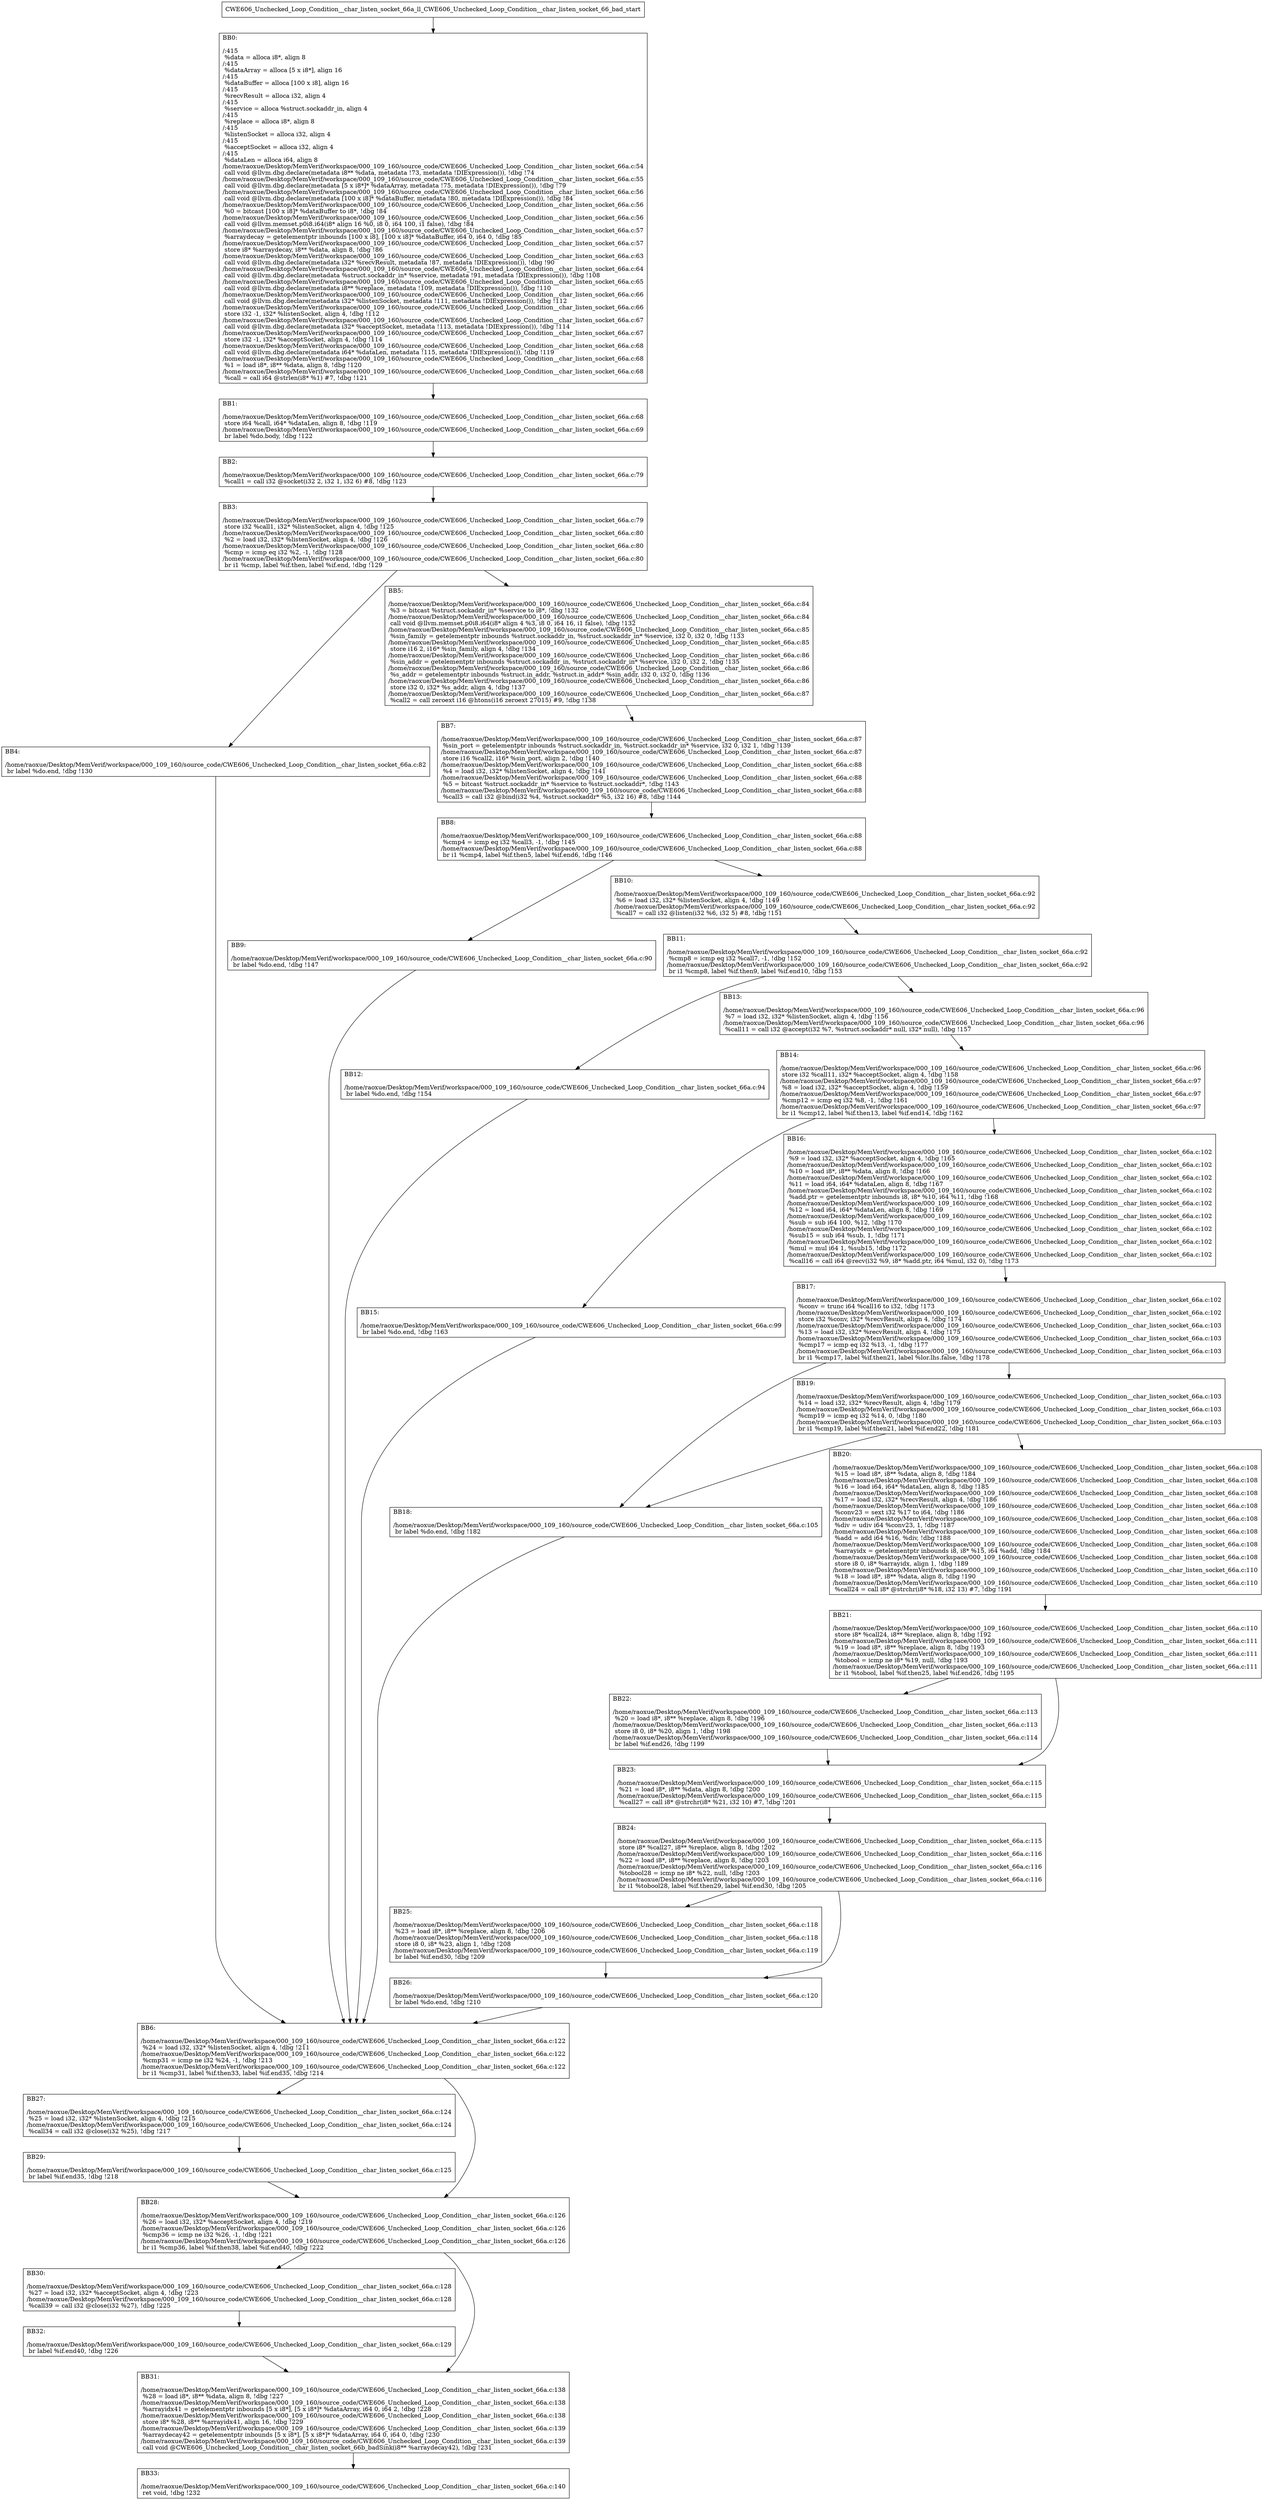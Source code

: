 digraph "CFG for'CWE606_Unchecked_Loop_Condition__char_listen_socket_66a_ll_CWE606_Unchecked_Loop_Condition__char_listen_socket_66_bad' function" {
	BBCWE606_Unchecked_Loop_Condition__char_listen_socket_66a_ll_CWE606_Unchecked_Loop_Condition__char_listen_socket_66_bad_start[shape=record,label="{CWE606_Unchecked_Loop_Condition__char_listen_socket_66a_ll_CWE606_Unchecked_Loop_Condition__char_listen_socket_66_bad_start}"];
	BBCWE606_Unchecked_Loop_Condition__char_listen_socket_66a_ll_CWE606_Unchecked_Loop_Condition__char_listen_socket_66_bad_start-> CWE606_Unchecked_Loop_Condition__char_listen_socket_66a_ll_CWE606_Unchecked_Loop_Condition__char_listen_socket_66_badBB0;
	CWE606_Unchecked_Loop_Condition__char_listen_socket_66a_ll_CWE606_Unchecked_Loop_Condition__char_listen_socket_66_badBB0 [shape=record, label="{BB0:\l\l/:415\l
  %data = alloca i8*, align 8\l
/:415\l
  %dataArray = alloca [5 x i8*], align 16\l
/:415\l
  %dataBuffer = alloca [100 x i8], align 16\l
/:415\l
  %recvResult = alloca i32, align 4\l
/:415\l
  %service = alloca %struct.sockaddr_in, align 4\l
/:415\l
  %replace = alloca i8*, align 8\l
/:415\l
  %listenSocket = alloca i32, align 4\l
/:415\l
  %acceptSocket = alloca i32, align 4\l
/:415\l
  %dataLen = alloca i64, align 8\l
/home/raoxue/Desktop/MemVerif/workspace/000_109_160/source_code/CWE606_Unchecked_Loop_Condition__char_listen_socket_66a.c:54\l
  call void @llvm.dbg.declare(metadata i8** %data, metadata !73, metadata !DIExpression()), !dbg !74\l
/home/raoxue/Desktop/MemVerif/workspace/000_109_160/source_code/CWE606_Unchecked_Loop_Condition__char_listen_socket_66a.c:55\l
  call void @llvm.dbg.declare(metadata [5 x i8*]* %dataArray, metadata !75, metadata !DIExpression()), !dbg !79\l
/home/raoxue/Desktop/MemVerif/workspace/000_109_160/source_code/CWE606_Unchecked_Loop_Condition__char_listen_socket_66a.c:56\l
  call void @llvm.dbg.declare(metadata [100 x i8]* %dataBuffer, metadata !80, metadata !DIExpression()), !dbg !84\l
/home/raoxue/Desktop/MemVerif/workspace/000_109_160/source_code/CWE606_Unchecked_Loop_Condition__char_listen_socket_66a.c:56\l
  %0 = bitcast [100 x i8]* %dataBuffer to i8*, !dbg !84\l
/home/raoxue/Desktop/MemVerif/workspace/000_109_160/source_code/CWE606_Unchecked_Loop_Condition__char_listen_socket_66a.c:56\l
  call void @llvm.memset.p0i8.i64(i8* align 16 %0, i8 0, i64 100, i1 false), !dbg !84\l
/home/raoxue/Desktop/MemVerif/workspace/000_109_160/source_code/CWE606_Unchecked_Loop_Condition__char_listen_socket_66a.c:57\l
  %arraydecay = getelementptr inbounds [100 x i8], [100 x i8]* %dataBuffer, i64 0, i64 0, !dbg !85\l
/home/raoxue/Desktop/MemVerif/workspace/000_109_160/source_code/CWE606_Unchecked_Loop_Condition__char_listen_socket_66a.c:57\l
  store i8* %arraydecay, i8** %data, align 8, !dbg !86\l
/home/raoxue/Desktop/MemVerif/workspace/000_109_160/source_code/CWE606_Unchecked_Loop_Condition__char_listen_socket_66a.c:63\l
  call void @llvm.dbg.declare(metadata i32* %recvResult, metadata !87, metadata !DIExpression()), !dbg !90\l
/home/raoxue/Desktop/MemVerif/workspace/000_109_160/source_code/CWE606_Unchecked_Loop_Condition__char_listen_socket_66a.c:64\l
  call void @llvm.dbg.declare(metadata %struct.sockaddr_in* %service, metadata !91, metadata !DIExpression()), !dbg !108\l
/home/raoxue/Desktop/MemVerif/workspace/000_109_160/source_code/CWE606_Unchecked_Loop_Condition__char_listen_socket_66a.c:65\l
  call void @llvm.dbg.declare(metadata i8** %replace, metadata !109, metadata !DIExpression()), !dbg !110\l
/home/raoxue/Desktop/MemVerif/workspace/000_109_160/source_code/CWE606_Unchecked_Loop_Condition__char_listen_socket_66a.c:66\l
  call void @llvm.dbg.declare(metadata i32* %listenSocket, metadata !111, metadata !DIExpression()), !dbg !112\l
/home/raoxue/Desktop/MemVerif/workspace/000_109_160/source_code/CWE606_Unchecked_Loop_Condition__char_listen_socket_66a.c:66\l
  store i32 -1, i32* %listenSocket, align 4, !dbg !112\l
/home/raoxue/Desktop/MemVerif/workspace/000_109_160/source_code/CWE606_Unchecked_Loop_Condition__char_listen_socket_66a.c:67\l
  call void @llvm.dbg.declare(metadata i32* %acceptSocket, metadata !113, metadata !DIExpression()), !dbg !114\l
/home/raoxue/Desktop/MemVerif/workspace/000_109_160/source_code/CWE606_Unchecked_Loop_Condition__char_listen_socket_66a.c:67\l
  store i32 -1, i32* %acceptSocket, align 4, !dbg !114\l
/home/raoxue/Desktop/MemVerif/workspace/000_109_160/source_code/CWE606_Unchecked_Loop_Condition__char_listen_socket_66a.c:68\l
  call void @llvm.dbg.declare(metadata i64* %dataLen, metadata !115, metadata !DIExpression()), !dbg !119\l
/home/raoxue/Desktop/MemVerif/workspace/000_109_160/source_code/CWE606_Unchecked_Loop_Condition__char_listen_socket_66a.c:68\l
  %1 = load i8*, i8** %data, align 8, !dbg !120\l
/home/raoxue/Desktop/MemVerif/workspace/000_109_160/source_code/CWE606_Unchecked_Loop_Condition__char_listen_socket_66a.c:68\l
  %call = call i64 @strlen(i8* %1) #7, !dbg !121\l
}"];
	CWE606_Unchecked_Loop_Condition__char_listen_socket_66a_ll_CWE606_Unchecked_Loop_Condition__char_listen_socket_66_badBB0-> CWE606_Unchecked_Loop_Condition__char_listen_socket_66a_ll_CWE606_Unchecked_Loop_Condition__char_listen_socket_66_badBB1;
	CWE606_Unchecked_Loop_Condition__char_listen_socket_66a_ll_CWE606_Unchecked_Loop_Condition__char_listen_socket_66_badBB1 [shape=record, label="{BB1:\l\l/home/raoxue/Desktop/MemVerif/workspace/000_109_160/source_code/CWE606_Unchecked_Loop_Condition__char_listen_socket_66a.c:68\l
  store i64 %call, i64* %dataLen, align 8, !dbg !119\l
/home/raoxue/Desktop/MemVerif/workspace/000_109_160/source_code/CWE606_Unchecked_Loop_Condition__char_listen_socket_66a.c:69\l
  br label %do.body, !dbg !122\l
}"];
	CWE606_Unchecked_Loop_Condition__char_listen_socket_66a_ll_CWE606_Unchecked_Loop_Condition__char_listen_socket_66_badBB1-> CWE606_Unchecked_Loop_Condition__char_listen_socket_66a_ll_CWE606_Unchecked_Loop_Condition__char_listen_socket_66_badBB2;
	CWE606_Unchecked_Loop_Condition__char_listen_socket_66a_ll_CWE606_Unchecked_Loop_Condition__char_listen_socket_66_badBB2 [shape=record, label="{BB2:\l\l/home/raoxue/Desktop/MemVerif/workspace/000_109_160/source_code/CWE606_Unchecked_Loop_Condition__char_listen_socket_66a.c:79\l
  %call1 = call i32 @socket(i32 2, i32 1, i32 6) #8, !dbg !123\l
}"];
	CWE606_Unchecked_Loop_Condition__char_listen_socket_66a_ll_CWE606_Unchecked_Loop_Condition__char_listen_socket_66_badBB2-> CWE606_Unchecked_Loop_Condition__char_listen_socket_66a_ll_CWE606_Unchecked_Loop_Condition__char_listen_socket_66_badBB3;
	CWE606_Unchecked_Loop_Condition__char_listen_socket_66a_ll_CWE606_Unchecked_Loop_Condition__char_listen_socket_66_badBB3 [shape=record, label="{BB3:\l\l/home/raoxue/Desktop/MemVerif/workspace/000_109_160/source_code/CWE606_Unchecked_Loop_Condition__char_listen_socket_66a.c:79\l
  store i32 %call1, i32* %listenSocket, align 4, !dbg !125\l
/home/raoxue/Desktop/MemVerif/workspace/000_109_160/source_code/CWE606_Unchecked_Loop_Condition__char_listen_socket_66a.c:80\l
  %2 = load i32, i32* %listenSocket, align 4, !dbg !126\l
/home/raoxue/Desktop/MemVerif/workspace/000_109_160/source_code/CWE606_Unchecked_Loop_Condition__char_listen_socket_66a.c:80\l
  %cmp = icmp eq i32 %2, -1, !dbg !128\l
/home/raoxue/Desktop/MemVerif/workspace/000_109_160/source_code/CWE606_Unchecked_Loop_Condition__char_listen_socket_66a.c:80\l
  br i1 %cmp, label %if.then, label %if.end, !dbg !129\l
}"];
	CWE606_Unchecked_Loop_Condition__char_listen_socket_66a_ll_CWE606_Unchecked_Loop_Condition__char_listen_socket_66_badBB3-> CWE606_Unchecked_Loop_Condition__char_listen_socket_66a_ll_CWE606_Unchecked_Loop_Condition__char_listen_socket_66_badBB4;
	CWE606_Unchecked_Loop_Condition__char_listen_socket_66a_ll_CWE606_Unchecked_Loop_Condition__char_listen_socket_66_badBB3-> CWE606_Unchecked_Loop_Condition__char_listen_socket_66a_ll_CWE606_Unchecked_Loop_Condition__char_listen_socket_66_badBB5;
	CWE606_Unchecked_Loop_Condition__char_listen_socket_66a_ll_CWE606_Unchecked_Loop_Condition__char_listen_socket_66_badBB4 [shape=record, label="{BB4:\l\l/home/raoxue/Desktop/MemVerif/workspace/000_109_160/source_code/CWE606_Unchecked_Loop_Condition__char_listen_socket_66a.c:82\l
  br label %do.end, !dbg !130\l
}"];
	CWE606_Unchecked_Loop_Condition__char_listen_socket_66a_ll_CWE606_Unchecked_Loop_Condition__char_listen_socket_66_badBB4-> CWE606_Unchecked_Loop_Condition__char_listen_socket_66a_ll_CWE606_Unchecked_Loop_Condition__char_listen_socket_66_badBB6;
	CWE606_Unchecked_Loop_Condition__char_listen_socket_66a_ll_CWE606_Unchecked_Loop_Condition__char_listen_socket_66_badBB5 [shape=record, label="{BB5:\l\l/home/raoxue/Desktop/MemVerif/workspace/000_109_160/source_code/CWE606_Unchecked_Loop_Condition__char_listen_socket_66a.c:84\l
  %3 = bitcast %struct.sockaddr_in* %service to i8*, !dbg !132\l
/home/raoxue/Desktop/MemVerif/workspace/000_109_160/source_code/CWE606_Unchecked_Loop_Condition__char_listen_socket_66a.c:84\l
  call void @llvm.memset.p0i8.i64(i8* align 4 %3, i8 0, i64 16, i1 false), !dbg !132\l
/home/raoxue/Desktop/MemVerif/workspace/000_109_160/source_code/CWE606_Unchecked_Loop_Condition__char_listen_socket_66a.c:85\l
  %sin_family = getelementptr inbounds %struct.sockaddr_in, %struct.sockaddr_in* %service, i32 0, i32 0, !dbg !133\l
/home/raoxue/Desktop/MemVerif/workspace/000_109_160/source_code/CWE606_Unchecked_Loop_Condition__char_listen_socket_66a.c:85\l
  store i16 2, i16* %sin_family, align 4, !dbg !134\l
/home/raoxue/Desktop/MemVerif/workspace/000_109_160/source_code/CWE606_Unchecked_Loop_Condition__char_listen_socket_66a.c:86\l
  %sin_addr = getelementptr inbounds %struct.sockaddr_in, %struct.sockaddr_in* %service, i32 0, i32 2, !dbg !135\l
/home/raoxue/Desktop/MemVerif/workspace/000_109_160/source_code/CWE606_Unchecked_Loop_Condition__char_listen_socket_66a.c:86\l
  %s_addr = getelementptr inbounds %struct.in_addr, %struct.in_addr* %sin_addr, i32 0, i32 0, !dbg !136\l
/home/raoxue/Desktop/MemVerif/workspace/000_109_160/source_code/CWE606_Unchecked_Loop_Condition__char_listen_socket_66a.c:86\l
  store i32 0, i32* %s_addr, align 4, !dbg !137\l
/home/raoxue/Desktop/MemVerif/workspace/000_109_160/source_code/CWE606_Unchecked_Loop_Condition__char_listen_socket_66a.c:87\l
  %call2 = call zeroext i16 @htons(i16 zeroext 27015) #9, !dbg !138\l
}"];
	CWE606_Unchecked_Loop_Condition__char_listen_socket_66a_ll_CWE606_Unchecked_Loop_Condition__char_listen_socket_66_badBB5-> CWE606_Unchecked_Loop_Condition__char_listen_socket_66a_ll_CWE606_Unchecked_Loop_Condition__char_listen_socket_66_badBB7;
	CWE606_Unchecked_Loop_Condition__char_listen_socket_66a_ll_CWE606_Unchecked_Loop_Condition__char_listen_socket_66_badBB7 [shape=record, label="{BB7:\l\l/home/raoxue/Desktop/MemVerif/workspace/000_109_160/source_code/CWE606_Unchecked_Loop_Condition__char_listen_socket_66a.c:87\l
  %sin_port = getelementptr inbounds %struct.sockaddr_in, %struct.sockaddr_in* %service, i32 0, i32 1, !dbg !139\l
/home/raoxue/Desktop/MemVerif/workspace/000_109_160/source_code/CWE606_Unchecked_Loop_Condition__char_listen_socket_66a.c:87\l
  store i16 %call2, i16* %sin_port, align 2, !dbg !140\l
/home/raoxue/Desktop/MemVerif/workspace/000_109_160/source_code/CWE606_Unchecked_Loop_Condition__char_listen_socket_66a.c:88\l
  %4 = load i32, i32* %listenSocket, align 4, !dbg !141\l
/home/raoxue/Desktop/MemVerif/workspace/000_109_160/source_code/CWE606_Unchecked_Loop_Condition__char_listen_socket_66a.c:88\l
  %5 = bitcast %struct.sockaddr_in* %service to %struct.sockaddr*, !dbg !143\l
/home/raoxue/Desktop/MemVerif/workspace/000_109_160/source_code/CWE606_Unchecked_Loop_Condition__char_listen_socket_66a.c:88\l
  %call3 = call i32 @bind(i32 %4, %struct.sockaddr* %5, i32 16) #8, !dbg !144\l
}"];
	CWE606_Unchecked_Loop_Condition__char_listen_socket_66a_ll_CWE606_Unchecked_Loop_Condition__char_listen_socket_66_badBB7-> CWE606_Unchecked_Loop_Condition__char_listen_socket_66a_ll_CWE606_Unchecked_Loop_Condition__char_listen_socket_66_badBB8;
	CWE606_Unchecked_Loop_Condition__char_listen_socket_66a_ll_CWE606_Unchecked_Loop_Condition__char_listen_socket_66_badBB8 [shape=record, label="{BB8:\l\l/home/raoxue/Desktop/MemVerif/workspace/000_109_160/source_code/CWE606_Unchecked_Loop_Condition__char_listen_socket_66a.c:88\l
  %cmp4 = icmp eq i32 %call3, -1, !dbg !145\l
/home/raoxue/Desktop/MemVerif/workspace/000_109_160/source_code/CWE606_Unchecked_Loop_Condition__char_listen_socket_66a.c:88\l
  br i1 %cmp4, label %if.then5, label %if.end6, !dbg !146\l
}"];
	CWE606_Unchecked_Loop_Condition__char_listen_socket_66a_ll_CWE606_Unchecked_Loop_Condition__char_listen_socket_66_badBB8-> CWE606_Unchecked_Loop_Condition__char_listen_socket_66a_ll_CWE606_Unchecked_Loop_Condition__char_listen_socket_66_badBB9;
	CWE606_Unchecked_Loop_Condition__char_listen_socket_66a_ll_CWE606_Unchecked_Loop_Condition__char_listen_socket_66_badBB8-> CWE606_Unchecked_Loop_Condition__char_listen_socket_66a_ll_CWE606_Unchecked_Loop_Condition__char_listen_socket_66_badBB10;
	CWE606_Unchecked_Loop_Condition__char_listen_socket_66a_ll_CWE606_Unchecked_Loop_Condition__char_listen_socket_66_badBB9 [shape=record, label="{BB9:\l\l/home/raoxue/Desktop/MemVerif/workspace/000_109_160/source_code/CWE606_Unchecked_Loop_Condition__char_listen_socket_66a.c:90\l
  br label %do.end, !dbg !147\l
}"];
	CWE606_Unchecked_Loop_Condition__char_listen_socket_66a_ll_CWE606_Unchecked_Loop_Condition__char_listen_socket_66_badBB9-> CWE606_Unchecked_Loop_Condition__char_listen_socket_66a_ll_CWE606_Unchecked_Loop_Condition__char_listen_socket_66_badBB6;
	CWE606_Unchecked_Loop_Condition__char_listen_socket_66a_ll_CWE606_Unchecked_Loop_Condition__char_listen_socket_66_badBB10 [shape=record, label="{BB10:\l\l/home/raoxue/Desktop/MemVerif/workspace/000_109_160/source_code/CWE606_Unchecked_Loop_Condition__char_listen_socket_66a.c:92\l
  %6 = load i32, i32* %listenSocket, align 4, !dbg !149\l
/home/raoxue/Desktop/MemVerif/workspace/000_109_160/source_code/CWE606_Unchecked_Loop_Condition__char_listen_socket_66a.c:92\l
  %call7 = call i32 @listen(i32 %6, i32 5) #8, !dbg !151\l
}"];
	CWE606_Unchecked_Loop_Condition__char_listen_socket_66a_ll_CWE606_Unchecked_Loop_Condition__char_listen_socket_66_badBB10-> CWE606_Unchecked_Loop_Condition__char_listen_socket_66a_ll_CWE606_Unchecked_Loop_Condition__char_listen_socket_66_badBB11;
	CWE606_Unchecked_Loop_Condition__char_listen_socket_66a_ll_CWE606_Unchecked_Loop_Condition__char_listen_socket_66_badBB11 [shape=record, label="{BB11:\l\l/home/raoxue/Desktop/MemVerif/workspace/000_109_160/source_code/CWE606_Unchecked_Loop_Condition__char_listen_socket_66a.c:92\l
  %cmp8 = icmp eq i32 %call7, -1, !dbg !152\l
/home/raoxue/Desktop/MemVerif/workspace/000_109_160/source_code/CWE606_Unchecked_Loop_Condition__char_listen_socket_66a.c:92\l
  br i1 %cmp8, label %if.then9, label %if.end10, !dbg !153\l
}"];
	CWE606_Unchecked_Loop_Condition__char_listen_socket_66a_ll_CWE606_Unchecked_Loop_Condition__char_listen_socket_66_badBB11-> CWE606_Unchecked_Loop_Condition__char_listen_socket_66a_ll_CWE606_Unchecked_Loop_Condition__char_listen_socket_66_badBB12;
	CWE606_Unchecked_Loop_Condition__char_listen_socket_66a_ll_CWE606_Unchecked_Loop_Condition__char_listen_socket_66_badBB11-> CWE606_Unchecked_Loop_Condition__char_listen_socket_66a_ll_CWE606_Unchecked_Loop_Condition__char_listen_socket_66_badBB13;
	CWE606_Unchecked_Loop_Condition__char_listen_socket_66a_ll_CWE606_Unchecked_Loop_Condition__char_listen_socket_66_badBB12 [shape=record, label="{BB12:\l\l/home/raoxue/Desktop/MemVerif/workspace/000_109_160/source_code/CWE606_Unchecked_Loop_Condition__char_listen_socket_66a.c:94\l
  br label %do.end, !dbg !154\l
}"];
	CWE606_Unchecked_Loop_Condition__char_listen_socket_66a_ll_CWE606_Unchecked_Loop_Condition__char_listen_socket_66_badBB12-> CWE606_Unchecked_Loop_Condition__char_listen_socket_66a_ll_CWE606_Unchecked_Loop_Condition__char_listen_socket_66_badBB6;
	CWE606_Unchecked_Loop_Condition__char_listen_socket_66a_ll_CWE606_Unchecked_Loop_Condition__char_listen_socket_66_badBB13 [shape=record, label="{BB13:\l\l/home/raoxue/Desktop/MemVerif/workspace/000_109_160/source_code/CWE606_Unchecked_Loop_Condition__char_listen_socket_66a.c:96\l
  %7 = load i32, i32* %listenSocket, align 4, !dbg !156\l
/home/raoxue/Desktop/MemVerif/workspace/000_109_160/source_code/CWE606_Unchecked_Loop_Condition__char_listen_socket_66a.c:96\l
  %call11 = call i32 @accept(i32 %7, %struct.sockaddr* null, i32* null), !dbg !157\l
}"];
	CWE606_Unchecked_Loop_Condition__char_listen_socket_66a_ll_CWE606_Unchecked_Loop_Condition__char_listen_socket_66_badBB13-> CWE606_Unchecked_Loop_Condition__char_listen_socket_66a_ll_CWE606_Unchecked_Loop_Condition__char_listen_socket_66_badBB14;
	CWE606_Unchecked_Loop_Condition__char_listen_socket_66a_ll_CWE606_Unchecked_Loop_Condition__char_listen_socket_66_badBB14 [shape=record, label="{BB14:\l\l/home/raoxue/Desktop/MemVerif/workspace/000_109_160/source_code/CWE606_Unchecked_Loop_Condition__char_listen_socket_66a.c:96\l
  store i32 %call11, i32* %acceptSocket, align 4, !dbg !158\l
/home/raoxue/Desktop/MemVerif/workspace/000_109_160/source_code/CWE606_Unchecked_Loop_Condition__char_listen_socket_66a.c:97\l
  %8 = load i32, i32* %acceptSocket, align 4, !dbg !159\l
/home/raoxue/Desktop/MemVerif/workspace/000_109_160/source_code/CWE606_Unchecked_Loop_Condition__char_listen_socket_66a.c:97\l
  %cmp12 = icmp eq i32 %8, -1, !dbg !161\l
/home/raoxue/Desktop/MemVerif/workspace/000_109_160/source_code/CWE606_Unchecked_Loop_Condition__char_listen_socket_66a.c:97\l
  br i1 %cmp12, label %if.then13, label %if.end14, !dbg !162\l
}"];
	CWE606_Unchecked_Loop_Condition__char_listen_socket_66a_ll_CWE606_Unchecked_Loop_Condition__char_listen_socket_66_badBB14-> CWE606_Unchecked_Loop_Condition__char_listen_socket_66a_ll_CWE606_Unchecked_Loop_Condition__char_listen_socket_66_badBB15;
	CWE606_Unchecked_Loop_Condition__char_listen_socket_66a_ll_CWE606_Unchecked_Loop_Condition__char_listen_socket_66_badBB14-> CWE606_Unchecked_Loop_Condition__char_listen_socket_66a_ll_CWE606_Unchecked_Loop_Condition__char_listen_socket_66_badBB16;
	CWE606_Unchecked_Loop_Condition__char_listen_socket_66a_ll_CWE606_Unchecked_Loop_Condition__char_listen_socket_66_badBB15 [shape=record, label="{BB15:\l\l/home/raoxue/Desktop/MemVerif/workspace/000_109_160/source_code/CWE606_Unchecked_Loop_Condition__char_listen_socket_66a.c:99\l
  br label %do.end, !dbg !163\l
}"];
	CWE606_Unchecked_Loop_Condition__char_listen_socket_66a_ll_CWE606_Unchecked_Loop_Condition__char_listen_socket_66_badBB15-> CWE606_Unchecked_Loop_Condition__char_listen_socket_66a_ll_CWE606_Unchecked_Loop_Condition__char_listen_socket_66_badBB6;
	CWE606_Unchecked_Loop_Condition__char_listen_socket_66a_ll_CWE606_Unchecked_Loop_Condition__char_listen_socket_66_badBB16 [shape=record, label="{BB16:\l\l/home/raoxue/Desktop/MemVerif/workspace/000_109_160/source_code/CWE606_Unchecked_Loop_Condition__char_listen_socket_66a.c:102\l
  %9 = load i32, i32* %acceptSocket, align 4, !dbg !165\l
/home/raoxue/Desktop/MemVerif/workspace/000_109_160/source_code/CWE606_Unchecked_Loop_Condition__char_listen_socket_66a.c:102\l
  %10 = load i8*, i8** %data, align 8, !dbg !166\l
/home/raoxue/Desktop/MemVerif/workspace/000_109_160/source_code/CWE606_Unchecked_Loop_Condition__char_listen_socket_66a.c:102\l
  %11 = load i64, i64* %dataLen, align 8, !dbg !167\l
/home/raoxue/Desktop/MemVerif/workspace/000_109_160/source_code/CWE606_Unchecked_Loop_Condition__char_listen_socket_66a.c:102\l
  %add.ptr = getelementptr inbounds i8, i8* %10, i64 %11, !dbg !168\l
/home/raoxue/Desktop/MemVerif/workspace/000_109_160/source_code/CWE606_Unchecked_Loop_Condition__char_listen_socket_66a.c:102\l
  %12 = load i64, i64* %dataLen, align 8, !dbg !169\l
/home/raoxue/Desktop/MemVerif/workspace/000_109_160/source_code/CWE606_Unchecked_Loop_Condition__char_listen_socket_66a.c:102\l
  %sub = sub i64 100, %12, !dbg !170\l
/home/raoxue/Desktop/MemVerif/workspace/000_109_160/source_code/CWE606_Unchecked_Loop_Condition__char_listen_socket_66a.c:102\l
  %sub15 = sub i64 %sub, 1, !dbg !171\l
/home/raoxue/Desktop/MemVerif/workspace/000_109_160/source_code/CWE606_Unchecked_Loop_Condition__char_listen_socket_66a.c:102\l
  %mul = mul i64 1, %sub15, !dbg !172\l
/home/raoxue/Desktop/MemVerif/workspace/000_109_160/source_code/CWE606_Unchecked_Loop_Condition__char_listen_socket_66a.c:102\l
  %call16 = call i64 @recv(i32 %9, i8* %add.ptr, i64 %mul, i32 0), !dbg !173\l
}"];
	CWE606_Unchecked_Loop_Condition__char_listen_socket_66a_ll_CWE606_Unchecked_Loop_Condition__char_listen_socket_66_badBB16-> CWE606_Unchecked_Loop_Condition__char_listen_socket_66a_ll_CWE606_Unchecked_Loop_Condition__char_listen_socket_66_badBB17;
	CWE606_Unchecked_Loop_Condition__char_listen_socket_66a_ll_CWE606_Unchecked_Loop_Condition__char_listen_socket_66_badBB17 [shape=record, label="{BB17:\l\l/home/raoxue/Desktop/MemVerif/workspace/000_109_160/source_code/CWE606_Unchecked_Loop_Condition__char_listen_socket_66a.c:102\l
  %conv = trunc i64 %call16 to i32, !dbg !173\l
/home/raoxue/Desktop/MemVerif/workspace/000_109_160/source_code/CWE606_Unchecked_Loop_Condition__char_listen_socket_66a.c:102\l
  store i32 %conv, i32* %recvResult, align 4, !dbg !174\l
/home/raoxue/Desktop/MemVerif/workspace/000_109_160/source_code/CWE606_Unchecked_Loop_Condition__char_listen_socket_66a.c:103\l
  %13 = load i32, i32* %recvResult, align 4, !dbg !175\l
/home/raoxue/Desktop/MemVerif/workspace/000_109_160/source_code/CWE606_Unchecked_Loop_Condition__char_listen_socket_66a.c:103\l
  %cmp17 = icmp eq i32 %13, -1, !dbg !177\l
/home/raoxue/Desktop/MemVerif/workspace/000_109_160/source_code/CWE606_Unchecked_Loop_Condition__char_listen_socket_66a.c:103\l
  br i1 %cmp17, label %if.then21, label %lor.lhs.false, !dbg !178\l
}"];
	CWE606_Unchecked_Loop_Condition__char_listen_socket_66a_ll_CWE606_Unchecked_Loop_Condition__char_listen_socket_66_badBB17-> CWE606_Unchecked_Loop_Condition__char_listen_socket_66a_ll_CWE606_Unchecked_Loop_Condition__char_listen_socket_66_badBB18;
	CWE606_Unchecked_Loop_Condition__char_listen_socket_66a_ll_CWE606_Unchecked_Loop_Condition__char_listen_socket_66_badBB17-> CWE606_Unchecked_Loop_Condition__char_listen_socket_66a_ll_CWE606_Unchecked_Loop_Condition__char_listen_socket_66_badBB19;
	CWE606_Unchecked_Loop_Condition__char_listen_socket_66a_ll_CWE606_Unchecked_Loop_Condition__char_listen_socket_66_badBB19 [shape=record, label="{BB19:\l\l/home/raoxue/Desktop/MemVerif/workspace/000_109_160/source_code/CWE606_Unchecked_Loop_Condition__char_listen_socket_66a.c:103\l
  %14 = load i32, i32* %recvResult, align 4, !dbg !179\l
/home/raoxue/Desktop/MemVerif/workspace/000_109_160/source_code/CWE606_Unchecked_Loop_Condition__char_listen_socket_66a.c:103\l
  %cmp19 = icmp eq i32 %14, 0, !dbg !180\l
/home/raoxue/Desktop/MemVerif/workspace/000_109_160/source_code/CWE606_Unchecked_Loop_Condition__char_listen_socket_66a.c:103\l
  br i1 %cmp19, label %if.then21, label %if.end22, !dbg !181\l
}"];
	CWE606_Unchecked_Loop_Condition__char_listen_socket_66a_ll_CWE606_Unchecked_Loop_Condition__char_listen_socket_66_badBB19-> CWE606_Unchecked_Loop_Condition__char_listen_socket_66a_ll_CWE606_Unchecked_Loop_Condition__char_listen_socket_66_badBB18;
	CWE606_Unchecked_Loop_Condition__char_listen_socket_66a_ll_CWE606_Unchecked_Loop_Condition__char_listen_socket_66_badBB19-> CWE606_Unchecked_Loop_Condition__char_listen_socket_66a_ll_CWE606_Unchecked_Loop_Condition__char_listen_socket_66_badBB20;
	CWE606_Unchecked_Loop_Condition__char_listen_socket_66a_ll_CWE606_Unchecked_Loop_Condition__char_listen_socket_66_badBB18 [shape=record, label="{BB18:\l\l/home/raoxue/Desktop/MemVerif/workspace/000_109_160/source_code/CWE606_Unchecked_Loop_Condition__char_listen_socket_66a.c:105\l
  br label %do.end, !dbg !182\l
}"];
	CWE606_Unchecked_Loop_Condition__char_listen_socket_66a_ll_CWE606_Unchecked_Loop_Condition__char_listen_socket_66_badBB18-> CWE606_Unchecked_Loop_Condition__char_listen_socket_66a_ll_CWE606_Unchecked_Loop_Condition__char_listen_socket_66_badBB6;
	CWE606_Unchecked_Loop_Condition__char_listen_socket_66a_ll_CWE606_Unchecked_Loop_Condition__char_listen_socket_66_badBB20 [shape=record, label="{BB20:\l\l/home/raoxue/Desktop/MemVerif/workspace/000_109_160/source_code/CWE606_Unchecked_Loop_Condition__char_listen_socket_66a.c:108\l
  %15 = load i8*, i8** %data, align 8, !dbg !184\l
/home/raoxue/Desktop/MemVerif/workspace/000_109_160/source_code/CWE606_Unchecked_Loop_Condition__char_listen_socket_66a.c:108\l
  %16 = load i64, i64* %dataLen, align 8, !dbg !185\l
/home/raoxue/Desktop/MemVerif/workspace/000_109_160/source_code/CWE606_Unchecked_Loop_Condition__char_listen_socket_66a.c:108\l
  %17 = load i32, i32* %recvResult, align 4, !dbg !186\l
/home/raoxue/Desktop/MemVerif/workspace/000_109_160/source_code/CWE606_Unchecked_Loop_Condition__char_listen_socket_66a.c:108\l
  %conv23 = sext i32 %17 to i64, !dbg !186\l
/home/raoxue/Desktop/MemVerif/workspace/000_109_160/source_code/CWE606_Unchecked_Loop_Condition__char_listen_socket_66a.c:108\l
  %div = udiv i64 %conv23, 1, !dbg !187\l
/home/raoxue/Desktop/MemVerif/workspace/000_109_160/source_code/CWE606_Unchecked_Loop_Condition__char_listen_socket_66a.c:108\l
  %add = add i64 %16, %div, !dbg !188\l
/home/raoxue/Desktop/MemVerif/workspace/000_109_160/source_code/CWE606_Unchecked_Loop_Condition__char_listen_socket_66a.c:108\l
  %arrayidx = getelementptr inbounds i8, i8* %15, i64 %add, !dbg !184\l
/home/raoxue/Desktop/MemVerif/workspace/000_109_160/source_code/CWE606_Unchecked_Loop_Condition__char_listen_socket_66a.c:108\l
  store i8 0, i8* %arrayidx, align 1, !dbg !189\l
/home/raoxue/Desktop/MemVerif/workspace/000_109_160/source_code/CWE606_Unchecked_Loop_Condition__char_listen_socket_66a.c:110\l
  %18 = load i8*, i8** %data, align 8, !dbg !190\l
/home/raoxue/Desktop/MemVerif/workspace/000_109_160/source_code/CWE606_Unchecked_Loop_Condition__char_listen_socket_66a.c:110\l
  %call24 = call i8* @strchr(i8* %18, i32 13) #7, !dbg !191\l
}"];
	CWE606_Unchecked_Loop_Condition__char_listen_socket_66a_ll_CWE606_Unchecked_Loop_Condition__char_listen_socket_66_badBB20-> CWE606_Unchecked_Loop_Condition__char_listen_socket_66a_ll_CWE606_Unchecked_Loop_Condition__char_listen_socket_66_badBB21;
	CWE606_Unchecked_Loop_Condition__char_listen_socket_66a_ll_CWE606_Unchecked_Loop_Condition__char_listen_socket_66_badBB21 [shape=record, label="{BB21:\l\l/home/raoxue/Desktop/MemVerif/workspace/000_109_160/source_code/CWE606_Unchecked_Loop_Condition__char_listen_socket_66a.c:110\l
  store i8* %call24, i8** %replace, align 8, !dbg !192\l
/home/raoxue/Desktop/MemVerif/workspace/000_109_160/source_code/CWE606_Unchecked_Loop_Condition__char_listen_socket_66a.c:111\l
  %19 = load i8*, i8** %replace, align 8, !dbg !193\l
/home/raoxue/Desktop/MemVerif/workspace/000_109_160/source_code/CWE606_Unchecked_Loop_Condition__char_listen_socket_66a.c:111\l
  %tobool = icmp ne i8* %19, null, !dbg !193\l
/home/raoxue/Desktop/MemVerif/workspace/000_109_160/source_code/CWE606_Unchecked_Loop_Condition__char_listen_socket_66a.c:111\l
  br i1 %tobool, label %if.then25, label %if.end26, !dbg !195\l
}"];
	CWE606_Unchecked_Loop_Condition__char_listen_socket_66a_ll_CWE606_Unchecked_Loop_Condition__char_listen_socket_66_badBB21-> CWE606_Unchecked_Loop_Condition__char_listen_socket_66a_ll_CWE606_Unchecked_Loop_Condition__char_listen_socket_66_badBB22;
	CWE606_Unchecked_Loop_Condition__char_listen_socket_66a_ll_CWE606_Unchecked_Loop_Condition__char_listen_socket_66_badBB21-> CWE606_Unchecked_Loop_Condition__char_listen_socket_66a_ll_CWE606_Unchecked_Loop_Condition__char_listen_socket_66_badBB23;
	CWE606_Unchecked_Loop_Condition__char_listen_socket_66a_ll_CWE606_Unchecked_Loop_Condition__char_listen_socket_66_badBB22 [shape=record, label="{BB22:\l\l/home/raoxue/Desktop/MemVerif/workspace/000_109_160/source_code/CWE606_Unchecked_Loop_Condition__char_listen_socket_66a.c:113\l
  %20 = load i8*, i8** %replace, align 8, !dbg !196\l
/home/raoxue/Desktop/MemVerif/workspace/000_109_160/source_code/CWE606_Unchecked_Loop_Condition__char_listen_socket_66a.c:113\l
  store i8 0, i8* %20, align 1, !dbg !198\l
/home/raoxue/Desktop/MemVerif/workspace/000_109_160/source_code/CWE606_Unchecked_Loop_Condition__char_listen_socket_66a.c:114\l
  br label %if.end26, !dbg !199\l
}"];
	CWE606_Unchecked_Loop_Condition__char_listen_socket_66a_ll_CWE606_Unchecked_Loop_Condition__char_listen_socket_66_badBB22-> CWE606_Unchecked_Loop_Condition__char_listen_socket_66a_ll_CWE606_Unchecked_Loop_Condition__char_listen_socket_66_badBB23;
	CWE606_Unchecked_Loop_Condition__char_listen_socket_66a_ll_CWE606_Unchecked_Loop_Condition__char_listen_socket_66_badBB23 [shape=record, label="{BB23:\l\l/home/raoxue/Desktop/MemVerif/workspace/000_109_160/source_code/CWE606_Unchecked_Loop_Condition__char_listen_socket_66a.c:115\l
  %21 = load i8*, i8** %data, align 8, !dbg !200\l
/home/raoxue/Desktop/MemVerif/workspace/000_109_160/source_code/CWE606_Unchecked_Loop_Condition__char_listen_socket_66a.c:115\l
  %call27 = call i8* @strchr(i8* %21, i32 10) #7, !dbg !201\l
}"];
	CWE606_Unchecked_Loop_Condition__char_listen_socket_66a_ll_CWE606_Unchecked_Loop_Condition__char_listen_socket_66_badBB23-> CWE606_Unchecked_Loop_Condition__char_listen_socket_66a_ll_CWE606_Unchecked_Loop_Condition__char_listen_socket_66_badBB24;
	CWE606_Unchecked_Loop_Condition__char_listen_socket_66a_ll_CWE606_Unchecked_Loop_Condition__char_listen_socket_66_badBB24 [shape=record, label="{BB24:\l\l/home/raoxue/Desktop/MemVerif/workspace/000_109_160/source_code/CWE606_Unchecked_Loop_Condition__char_listen_socket_66a.c:115\l
  store i8* %call27, i8** %replace, align 8, !dbg !202\l
/home/raoxue/Desktop/MemVerif/workspace/000_109_160/source_code/CWE606_Unchecked_Loop_Condition__char_listen_socket_66a.c:116\l
  %22 = load i8*, i8** %replace, align 8, !dbg !203\l
/home/raoxue/Desktop/MemVerif/workspace/000_109_160/source_code/CWE606_Unchecked_Loop_Condition__char_listen_socket_66a.c:116\l
  %tobool28 = icmp ne i8* %22, null, !dbg !203\l
/home/raoxue/Desktop/MemVerif/workspace/000_109_160/source_code/CWE606_Unchecked_Loop_Condition__char_listen_socket_66a.c:116\l
  br i1 %tobool28, label %if.then29, label %if.end30, !dbg !205\l
}"];
	CWE606_Unchecked_Loop_Condition__char_listen_socket_66a_ll_CWE606_Unchecked_Loop_Condition__char_listen_socket_66_badBB24-> CWE606_Unchecked_Loop_Condition__char_listen_socket_66a_ll_CWE606_Unchecked_Loop_Condition__char_listen_socket_66_badBB25;
	CWE606_Unchecked_Loop_Condition__char_listen_socket_66a_ll_CWE606_Unchecked_Loop_Condition__char_listen_socket_66_badBB24-> CWE606_Unchecked_Loop_Condition__char_listen_socket_66a_ll_CWE606_Unchecked_Loop_Condition__char_listen_socket_66_badBB26;
	CWE606_Unchecked_Loop_Condition__char_listen_socket_66a_ll_CWE606_Unchecked_Loop_Condition__char_listen_socket_66_badBB25 [shape=record, label="{BB25:\l\l/home/raoxue/Desktop/MemVerif/workspace/000_109_160/source_code/CWE606_Unchecked_Loop_Condition__char_listen_socket_66a.c:118\l
  %23 = load i8*, i8** %replace, align 8, !dbg !206\l
/home/raoxue/Desktop/MemVerif/workspace/000_109_160/source_code/CWE606_Unchecked_Loop_Condition__char_listen_socket_66a.c:118\l
  store i8 0, i8* %23, align 1, !dbg !208\l
/home/raoxue/Desktop/MemVerif/workspace/000_109_160/source_code/CWE606_Unchecked_Loop_Condition__char_listen_socket_66a.c:119\l
  br label %if.end30, !dbg !209\l
}"];
	CWE606_Unchecked_Loop_Condition__char_listen_socket_66a_ll_CWE606_Unchecked_Loop_Condition__char_listen_socket_66_badBB25-> CWE606_Unchecked_Loop_Condition__char_listen_socket_66a_ll_CWE606_Unchecked_Loop_Condition__char_listen_socket_66_badBB26;
	CWE606_Unchecked_Loop_Condition__char_listen_socket_66a_ll_CWE606_Unchecked_Loop_Condition__char_listen_socket_66_badBB26 [shape=record, label="{BB26:\l\l/home/raoxue/Desktop/MemVerif/workspace/000_109_160/source_code/CWE606_Unchecked_Loop_Condition__char_listen_socket_66a.c:120\l
  br label %do.end, !dbg !210\l
}"];
	CWE606_Unchecked_Loop_Condition__char_listen_socket_66a_ll_CWE606_Unchecked_Loop_Condition__char_listen_socket_66_badBB26-> CWE606_Unchecked_Loop_Condition__char_listen_socket_66a_ll_CWE606_Unchecked_Loop_Condition__char_listen_socket_66_badBB6;
	CWE606_Unchecked_Loop_Condition__char_listen_socket_66a_ll_CWE606_Unchecked_Loop_Condition__char_listen_socket_66_badBB6 [shape=record, label="{BB6:\l\l/home/raoxue/Desktop/MemVerif/workspace/000_109_160/source_code/CWE606_Unchecked_Loop_Condition__char_listen_socket_66a.c:122\l
  %24 = load i32, i32* %listenSocket, align 4, !dbg !211\l
/home/raoxue/Desktop/MemVerif/workspace/000_109_160/source_code/CWE606_Unchecked_Loop_Condition__char_listen_socket_66a.c:122\l
  %cmp31 = icmp ne i32 %24, -1, !dbg !213\l
/home/raoxue/Desktop/MemVerif/workspace/000_109_160/source_code/CWE606_Unchecked_Loop_Condition__char_listen_socket_66a.c:122\l
  br i1 %cmp31, label %if.then33, label %if.end35, !dbg !214\l
}"];
	CWE606_Unchecked_Loop_Condition__char_listen_socket_66a_ll_CWE606_Unchecked_Loop_Condition__char_listen_socket_66_badBB6-> CWE606_Unchecked_Loop_Condition__char_listen_socket_66a_ll_CWE606_Unchecked_Loop_Condition__char_listen_socket_66_badBB27;
	CWE606_Unchecked_Loop_Condition__char_listen_socket_66a_ll_CWE606_Unchecked_Loop_Condition__char_listen_socket_66_badBB6-> CWE606_Unchecked_Loop_Condition__char_listen_socket_66a_ll_CWE606_Unchecked_Loop_Condition__char_listen_socket_66_badBB28;
	CWE606_Unchecked_Loop_Condition__char_listen_socket_66a_ll_CWE606_Unchecked_Loop_Condition__char_listen_socket_66_badBB27 [shape=record, label="{BB27:\l\l/home/raoxue/Desktop/MemVerif/workspace/000_109_160/source_code/CWE606_Unchecked_Loop_Condition__char_listen_socket_66a.c:124\l
  %25 = load i32, i32* %listenSocket, align 4, !dbg !215\l
/home/raoxue/Desktop/MemVerif/workspace/000_109_160/source_code/CWE606_Unchecked_Loop_Condition__char_listen_socket_66a.c:124\l
  %call34 = call i32 @close(i32 %25), !dbg !217\l
}"];
	CWE606_Unchecked_Loop_Condition__char_listen_socket_66a_ll_CWE606_Unchecked_Loop_Condition__char_listen_socket_66_badBB27-> CWE606_Unchecked_Loop_Condition__char_listen_socket_66a_ll_CWE606_Unchecked_Loop_Condition__char_listen_socket_66_badBB29;
	CWE606_Unchecked_Loop_Condition__char_listen_socket_66a_ll_CWE606_Unchecked_Loop_Condition__char_listen_socket_66_badBB29 [shape=record, label="{BB29:\l\l/home/raoxue/Desktop/MemVerif/workspace/000_109_160/source_code/CWE606_Unchecked_Loop_Condition__char_listen_socket_66a.c:125\l
  br label %if.end35, !dbg !218\l
}"];
	CWE606_Unchecked_Loop_Condition__char_listen_socket_66a_ll_CWE606_Unchecked_Loop_Condition__char_listen_socket_66_badBB29-> CWE606_Unchecked_Loop_Condition__char_listen_socket_66a_ll_CWE606_Unchecked_Loop_Condition__char_listen_socket_66_badBB28;
	CWE606_Unchecked_Loop_Condition__char_listen_socket_66a_ll_CWE606_Unchecked_Loop_Condition__char_listen_socket_66_badBB28 [shape=record, label="{BB28:\l\l/home/raoxue/Desktop/MemVerif/workspace/000_109_160/source_code/CWE606_Unchecked_Loop_Condition__char_listen_socket_66a.c:126\l
  %26 = load i32, i32* %acceptSocket, align 4, !dbg !219\l
/home/raoxue/Desktop/MemVerif/workspace/000_109_160/source_code/CWE606_Unchecked_Loop_Condition__char_listen_socket_66a.c:126\l
  %cmp36 = icmp ne i32 %26, -1, !dbg !221\l
/home/raoxue/Desktop/MemVerif/workspace/000_109_160/source_code/CWE606_Unchecked_Loop_Condition__char_listen_socket_66a.c:126\l
  br i1 %cmp36, label %if.then38, label %if.end40, !dbg !222\l
}"];
	CWE606_Unchecked_Loop_Condition__char_listen_socket_66a_ll_CWE606_Unchecked_Loop_Condition__char_listen_socket_66_badBB28-> CWE606_Unchecked_Loop_Condition__char_listen_socket_66a_ll_CWE606_Unchecked_Loop_Condition__char_listen_socket_66_badBB30;
	CWE606_Unchecked_Loop_Condition__char_listen_socket_66a_ll_CWE606_Unchecked_Loop_Condition__char_listen_socket_66_badBB28-> CWE606_Unchecked_Loop_Condition__char_listen_socket_66a_ll_CWE606_Unchecked_Loop_Condition__char_listen_socket_66_badBB31;
	CWE606_Unchecked_Loop_Condition__char_listen_socket_66a_ll_CWE606_Unchecked_Loop_Condition__char_listen_socket_66_badBB30 [shape=record, label="{BB30:\l\l/home/raoxue/Desktop/MemVerif/workspace/000_109_160/source_code/CWE606_Unchecked_Loop_Condition__char_listen_socket_66a.c:128\l
  %27 = load i32, i32* %acceptSocket, align 4, !dbg !223\l
/home/raoxue/Desktop/MemVerif/workspace/000_109_160/source_code/CWE606_Unchecked_Loop_Condition__char_listen_socket_66a.c:128\l
  %call39 = call i32 @close(i32 %27), !dbg !225\l
}"];
	CWE606_Unchecked_Loop_Condition__char_listen_socket_66a_ll_CWE606_Unchecked_Loop_Condition__char_listen_socket_66_badBB30-> CWE606_Unchecked_Loop_Condition__char_listen_socket_66a_ll_CWE606_Unchecked_Loop_Condition__char_listen_socket_66_badBB32;
	CWE606_Unchecked_Loop_Condition__char_listen_socket_66a_ll_CWE606_Unchecked_Loop_Condition__char_listen_socket_66_badBB32 [shape=record, label="{BB32:\l\l/home/raoxue/Desktop/MemVerif/workspace/000_109_160/source_code/CWE606_Unchecked_Loop_Condition__char_listen_socket_66a.c:129\l
  br label %if.end40, !dbg !226\l
}"];
	CWE606_Unchecked_Loop_Condition__char_listen_socket_66a_ll_CWE606_Unchecked_Loop_Condition__char_listen_socket_66_badBB32-> CWE606_Unchecked_Loop_Condition__char_listen_socket_66a_ll_CWE606_Unchecked_Loop_Condition__char_listen_socket_66_badBB31;
	CWE606_Unchecked_Loop_Condition__char_listen_socket_66a_ll_CWE606_Unchecked_Loop_Condition__char_listen_socket_66_badBB31 [shape=record, label="{BB31:\l\l/home/raoxue/Desktop/MemVerif/workspace/000_109_160/source_code/CWE606_Unchecked_Loop_Condition__char_listen_socket_66a.c:138\l
  %28 = load i8*, i8** %data, align 8, !dbg !227\l
/home/raoxue/Desktop/MemVerif/workspace/000_109_160/source_code/CWE606_Unchecked_Loop_Condition__char_listen_socket_66a.c:138\l
  %arrayidx41 = getelementptr inbounds [5 x i8*], [5 x i8*]* %dataArray, i64 0, i64 2, !dbg !228\l
/home/raoxue/Desktop/MemVerif/workspace/000_109_160/source_code/CWE606_Unchecked_Loop_Condition__char_listen_socket_66a.c:138\l
  store i8* %28, i8** %arrayidx41, align 16, !dbg !229\l
/home/raoxue/Desktop/MemVerif/workspace/000_109_160/source_code/CWE606_Unchecked_Loop_Condition__char_listen_socket_66a.c:139\l
  %arraydecay42 = getelementptr inbounds [5 x i8*], [5 x i8*]* %dataArray, i64 0, i64 0, !dbg !230\l
/home/raoxue/Desktop/MemVerif/workspace/000_109_160/source_code/CWE606_Unchecked_Loop_Condition__char_listen_socket_66a.c:139\l
  call void @CWE606_Unchecked_Loop_Condition__char_listen_socket_66b_badSink(i8** %arraydecay42), !dbg !231\l
}"];
	CWE606_Unchecked_Loop_Condition__char_listen_socket_66a_ll_CWE606_Unchecked_Loop_Condition__char_listen_socket_66_badBB31-> CWE606_Unchecked_Loop_Condition__char_listen_socket_66a_ll_CWE606_Unchecked_Loop_Condition__char_listen_socket_66_badBB33;
	CWE606_Unchecked_Loop_Condition__char_listen_socket_66a_ll_CWE606_Unchecked_Loop_Condition__char_listen_socket_66_badBB33 [shape=record, label="{BB33:\l\l/home/raoxue/Desktop/MemVerif/workspace/000_109_160/source_code/CWE606_Unchecked_Loop_Condition__char_listen_socket_66a.c:140\l
  ret void, !dbg !232\l
}"];
}
